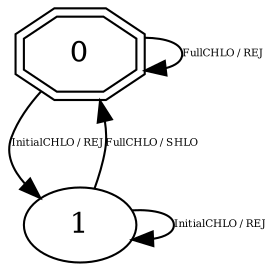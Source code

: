 digraph "Automata" {
"0" [shape=doubleoctagon, style=filled, fillcolor=white, URL="0"];
"1" [shape=ellipse, style=filled, fillcolor=white, URL="1"];
"0" -> "1" [fontsize=5, label="InitialCHLO / REJ", URL="t0"];
"0" -> "0" [fontsize=5, label="FullCHLO / REJ", URL="t1"];
"1" -> "1" [fontsize=5, label="InitialCHLO / REJ", URL="t2"];
"1" -> "0" [fontsize=5, label="FullCHLO / SHLO", URL="t3"];
}
